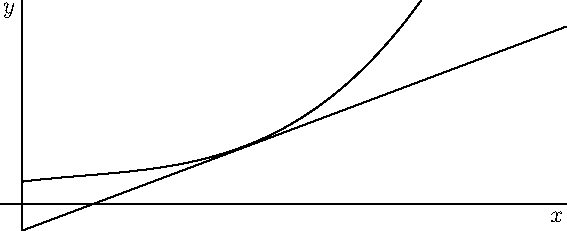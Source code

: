 size(10cm);
import graph;
xaxis("$x$");
yaxis("$y$");
real f1(real x) {return (x^3-x^2+x+1)/8;}
real f2(real x) {return 3/8*x - 11/76;}
draw(graph(f1,0,2.2));
draw(graph(f2,0,3));
